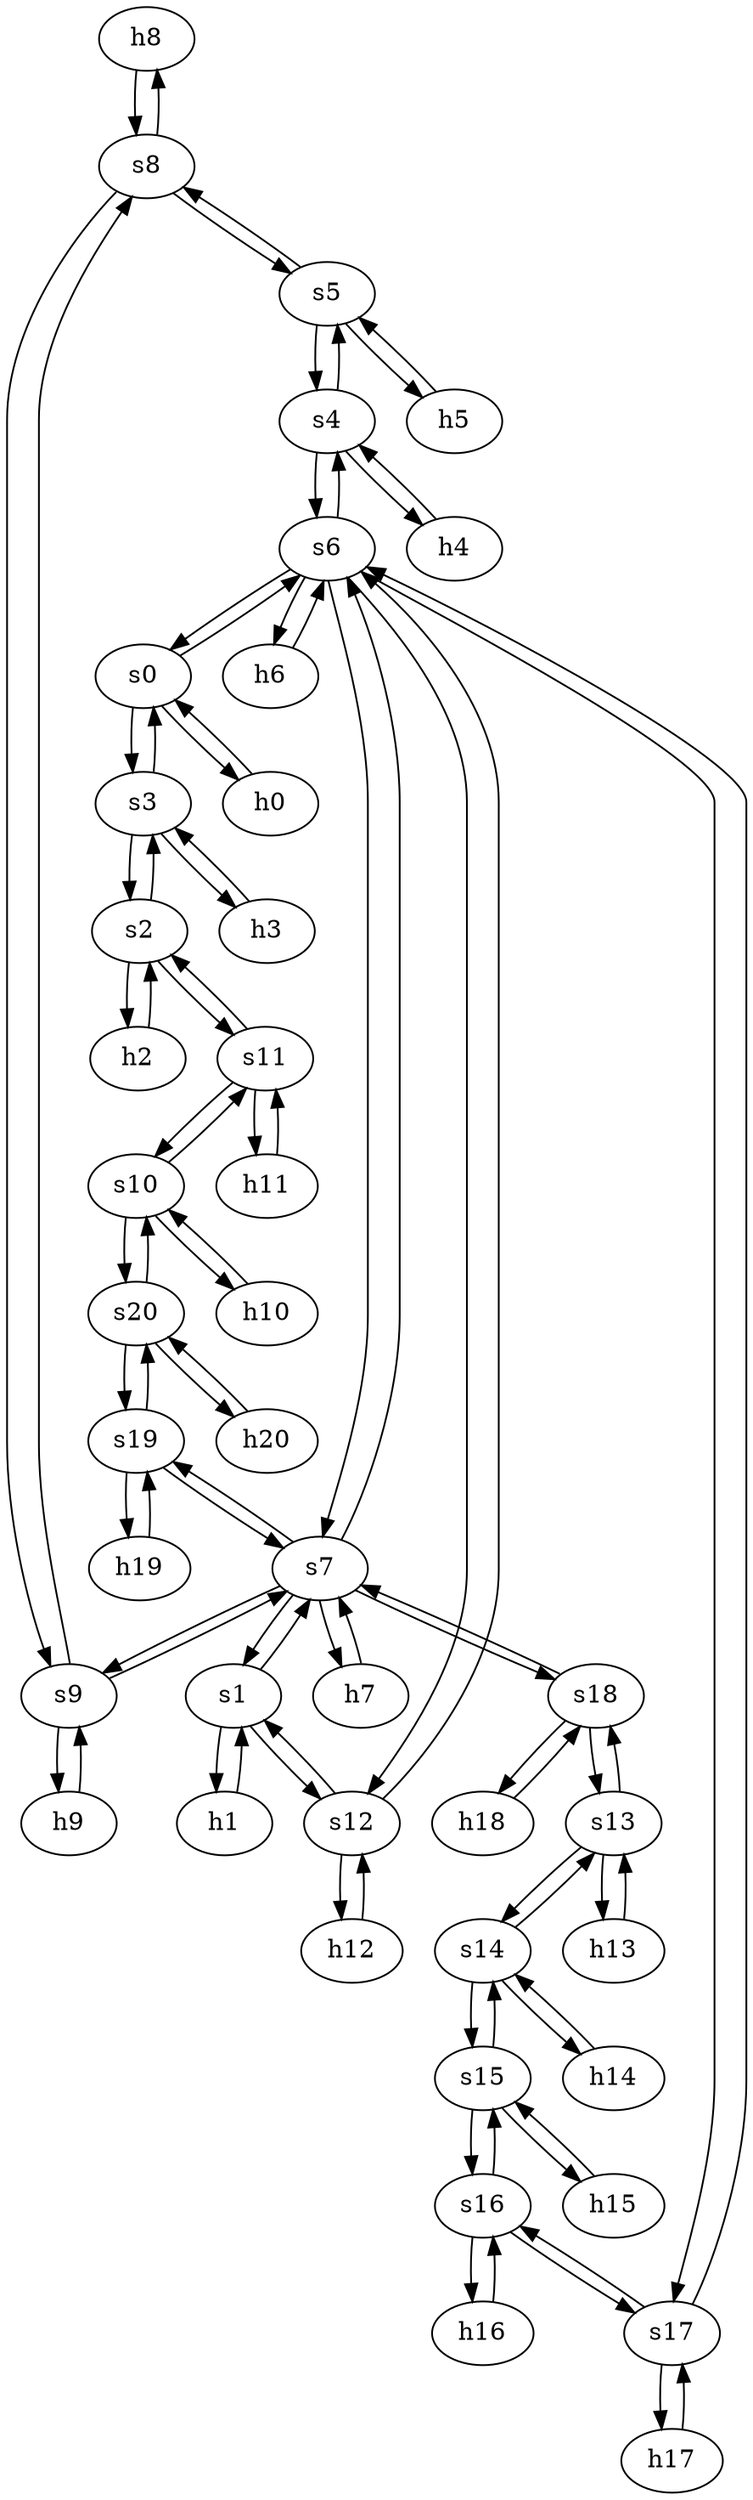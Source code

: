 strict digraph BELNET {
	h8	 [ip="111.0.8.8",
		mac="00:00:00:00:8:8",
		type=host];
	s8	 [id=8,
		type=switch];
	h8 -> s8	 [capacity="1Gbps",
		cost=1,
		dst_port=1,
		src_port=1];
	h9	 [ip="111.0.9.9",
		mac="00:00:00:00:9:9",
		type=host];
	s9	 [id=9,
		type=switch];
	h9 -> s9	 [capacity="1Gbps",
		cost=1,
		dst_port=1,
		src_port=1];
	h2	 [ip="111.0.2.2",
		mac="00:00:00:00:2:2",
		type=host];
	s2	 [id=2,
		type=switch];
	h2 -> s2	 [capacity="1Gbps",
		cost=1,
		dst_port=1,
		src_port=1];
	h3	 [ip="111.0.3.3",
		mac="00:00:00:00:3:3",
		type=host];
	s3	 [id=3,
		type=switch];
	h3 -> s3	 [capacity="1Gbps",
		cost=1,
		dst_port=1,
		src_port=1];
	h0	 [ip="111.0.0.0",
		mac="00:00:00:00:0:0",
		type=host];
	s0	 [id=0,
		type=switch];
	h0 -> s0	 [capacity="1Gbps",
		cost=1,
		dst_port=1,
		src_port=1];
	h1	 [ip="111.0.1.1",
		mac="00:00:00:00:1:1",
		type=host];
	s1	 [id=1,
		type=switch];
	h1 -> s1	 [capacity="1Gbps",
		cost=1,
		dst_port=1,
		src_port=1];
	h6	 [ip="111.0.6.6",
		mac="00:00:00:00:6:6",
		type=host];
	s6	 [id=6,
		type=switch];
	h6 -> s6	 [capacity="1Gbps",
		cost=1,
		dst_port=1,
		src_port=1];
	h7	 [ip="111.0.7.7",
		mac="00:00:00:00:7:7",
		type=host];
	s7	 [id=7,
		type=switch];
	h7 -> s7	 [capacity="1Gbps",
		cost=1,
		dst_port=1,
		src_port=1];
	h4	 [ip="111.0.4.4",
		mac="00:00:00:00:4:4",
		type=host];
	s4	 [id=4,
		type=switch];
	h4 -> s4	 [capacity="1Gbps",
		cost=1,
		dst_port=1,
		src_port=1];
	h5	 [ip="111.0.5.5",
		mac="00:00:00:00:5:5",
		type=host];
	s5	 [id=5,
		type=switch];
	h5 -> s5	 [capacity="1Gbps",
		cost=1,
		dst_port=1,
		src_port=1];
	s9 -> h9	 [capacity="1Gbps",
		cost=1,
		dst_port=1,
		src_port=1];
	s9 -> s7	 [capacity="1Gbps",
		cost=1,
		dst_port=9,
		src_port=2];
	s9 -> s8	 [capacity="1Gbps",
		cost=1,
		dst_port=3,
		src_port=3];
	s8 -> s5	 [capacity="1Gbps",
		cost=1,
		dst_port=4,
		src_port=2];
	s8 -> s9	 [capacity="1Gbps",
		cost=1,
		dst_port=3,
		src_port=3];
	s8 -> h8	 [capacity="1Gbps",
		cost=1,
		dst_port=1,
		src_port=1];
	s3 -> s2	 [capacity="1Gbps",
		cost=1,
		dst_port=3,
		src_port=4];
	s3 -> s0	 [capacity="1Gbps",
		cost=1,
		dst_port=3,
		src_port=3];
	s3 -> h3	 [capacity="1Gbps",
		cost=1,
		dst_port=1,
		src_port=1];
	s11	 [id=11,
		type=switch];
	s2 -> s11	 [capacity="1Gbps",
		cost=1,
		dst_port=2,
		src_port=2];
	s2 -> h2	 [capacity="1Gbps",
		cost=1,
		dst_port=1,
		src_port=1];
	s2 -> s3	 [capacity="1Gbps",
		cost=1,
		dst_port=4,
		src_port=3];
	s1 -> s7	 [capacity="1Gbps",
		cost=1,
		dst_port=2,
		src_port=3];
	s1 -> h1	 [capacity="1Gbps",
		cost=1,
		dst_port=1,
		src_port=1];
	s12	 [id=12,
		type=switch];
	s1 -> s12	 [capacity="1Gbps",
		cost=1,
		dst_port=2,
		src_port=2];
	s0 -> h0	 [capacity="1Gbps",
		cost=1,
		dst_port=1,
		src_port=1];
	s0 -> s3	 [capacity="1Gbps",
		cost=1,
		dst_port=3,
		src_port=3];
	s0 -> s6	 [capacity="1Gbps",
		cost=1,
		dst_port=2,
		src_port=4];
	s18	 [id=18,
		type=switch];
	s7 -> s18	 [capacity="1Gbps",
		cost=1,
		dst_port=2,
		src_port=7];
	s19	 [id=19,
		type=switch];
	s7 -> s19	 [capacity="1Gbps",
		cost=1,
		dst_port=2,
		src_port=8];
	s7 -> s1	 [capacity="1Gbps",
		cost=1,
		dst_port=3,
		src_port=2];
	s7 -> h7	 [capacity="1Gbps",
		cost=1,
		dst_port=1,
		src_port=1];
	s7 -> s6	 [capacity="1Gbps",
		cost=1,
		dst_port=9,
		src_port=6];
	s7 -> s9	 [capacity="1Gbps",
		cost=1,
		dst_port=2,
		src_port=9];
	s6 -> s4	 [capacity="1Gbps",
		cost=1,
		dst_port=4,
		src_port=3];
	s17	 [id=17,
		type=switch];
	s6 -> s17	 [capacity="1Gbps",
		cost=1,
		dst_port=2,
		src_port=4];
	s6 -> s7	 [capacity="1Gbps",
		cost=1,
		dst_port=6,
		src_port=9];
	s6 -> h6	 [capacity="1Gbps",
		cost=1,
		dst_port=1,
		src_port=1];
	s6 -> s12	 [capacity="1Gbps",
		cost=1,
		dst_port=3,
		src_port=5];
	s6 -> s0	 [capacity="1Gbps",
		cost=1,
		dst_port=4,
		src_port=2];
	s5 -> s4	 [capacity="1Gbps",
		cost=1,
		dst_port=3,
		src_port=3];
	s5 -> s8	 [capacity="1Gbps",
		cost=1,
		dst_port=2,
		src_port=4];
	s5 -> h5	 [capacity="1Gbps",
		cost=1,
		dst_port=1,
		src_port=1];
	s4 -> h4	 [capacity="1Gbps",
		cost=1,
		dst_port=1,
		src_port=1];
	s4 -> s6	 [capacity="1Gbps",
		cost=1,
		dst_port=3,
		src_port=4];
	s4 -> s5	 [capacity="1Gbps",
		cost=1,
		dst_port=3,
		src_port=3];
	h20	 [ip="111.0.20.20",
		mac="00:00:00:00:20:20",
		type=host];
	s20	 [id=20,
		type=switch];
	h20 -> s20	 [capacity="1Gbps",
		cost=1,
		dst_port=1,
		src_port=1];
	s19 -> s7	 [capacity="1Gbps",
		cost=1,
		dst_port=8,
		src_port=2];
	s19 -> s20	 [capacity="1Gbps",
		cost=1,
		dst_port=3,
		src_port=3];
	h19	 [ip="111.0.19.19",
		mac="00:00:00:00:19:19",
		type=host];
	s19 -> h19	 [capacity="1Gbps",
		cost=1,
		dst_port=1,
		src_port=1];
	s18 -> s7	 [capacity="1Gbps",
		cost=1,
		dst_port=7,
		src_port=2];
	h18	 [ip="111.0.18.18",
		mac="00:00:00:00:18:18",
		type=host];
	s18 -> h18	 [capacity="1Gbps",
		cost=1,
		dst_port=1,
		src_port=1];
	s13	 [id=13,
		type=switch];
	s18 -> s13	 [capacity="1Gbps",
		cost=1,
		dst_port=2,
		src_port=3];
	s13 -> s18	 [capacity="1Gbps",
		cost=1,
		dst_port=3,
		src_port=2];
	s14	 [id=14,
		type=switch];
	s13 -> s14	 [capacity="1Gbps",
		cost=1,
		dst_port=2,
		src_port=3];
	h13	 [ip="111.0.13.13",
		mac="00:00:00:00:13:13",
		type=host];
	s13 -> h13	 [capacity="1Gbps",
		cost=1,
		dst_port=1,
		src_port=1];
	s12 -> s1	 [capacity="1Gbps",
		cost=1,
		dst_port=2,
		src_port=2];
	s12 -> s6	 [capacity="1Gbps",
		cost=1,
		dst_port=5,
		src_port=3];
	h12	 [ip="111.0.12.12",
		mac="00:00:00:00:12:12",
		type=host];
	s12 -> h12	 [capacity="1Gbps",
		cost=1,
		dst_port=1,
		src_port=1];
	s10	 [id=10,
		type=switch];
	s11 -> s10	 [capacity="1Gbps",
		cost=1,
		dst_port=2,
		src_port=3];
	h11	 [ip="111.0.11.11",
		mac="00:00:00:00:11:11",
		type=host];
	s11 -> h11	 [capacity="1Gbps",
		cost=1,
		dst_port=1,
		src_port=1];
	s11 -> s2	 [capacity="1Gbps",
		cost=1,
		dst_port=2,
		src_port=2];
	h10	 [ip="111.0.10.10",
		mac="00:00:00:00:10:10",
		type=host];
	s10 -> h10	 [capacity="1Gbps",
		cost=1,
		dst_port=1,
		src_port=1];
	s10 -> s11	 [capacity="1Gbps",
		cost=1,
		dst_port=3,
		src_port=2];
	s10 -> s20	 [capacity="1Gbps",
		cost=1,
		dst_port=2,
		src_port=3];
	s16	 [id=16,
		type=switch];
	s17 -> s16	 [capacity="1Gbps",
		cost=1,
		dst_port=4,
		src_port=4];
	h17	 [ip="111.0.17.17",
		mac="00:00:00:00:17:17",
		type=host];
	s17 -> h17	 [capacity="1Gbps",
		cost=1,
		dst_port=1,
		src_port=1];
	s17 -> s6	 [capacity="1Gbps",
		cost=1,
		dst_port=4,
		src_port=2];
	s16 -> s17	 [capacity="1Gbps",
		cost=1,
		dst_port=4,
		src_port=4];
	s15	 [id=15,
		type=switch];
	s16 -> s15	 [capacity="1Gbps",
		cost=1,
		dst_port=4,
		src_port=2];
	h16	 [ip="111.0.16.16",
		mac="00:00:00:00:16:16",
		type=host];
	s16 -> h16	 [capacity="1Gbps",
		cost=1,
		dst_port=1,
		src_port=1];
	s15 -> s14	 [capacity="1Gbps",
		cost=1,
		dst_port=4,
		src_port=3];
	s15 -> s16	 [capacity="1Gbps",
		cost=1,
		dst_port=2,
		src_port=4];
	h15	 [ip="111.0.15.15",
		mac="00:00:00:00:15:15",
		type=host];
	s15 -> h15	 [capacity="1Gbps",
		cost=1,
		dst_port=1,
		src_port=1];
	s14 -> s15	 [capacity="1Gbps",
		cost=1,
		dst_port=3,
		src_port=4];
	h14	 [ip="111.0.14.14",
		mac="00:00:00:00:14:14",
		type=host];
	s14 -> h14	 [capacity="1Gbps",
		cost=1,
		dst_port=1,
		src_port=1];
	s14 -> s13	 [capacity="1Gbps",
		cost=1,
		dst_port=3,
		src_port=2];
	h18 -> s18	 [capacity="1Gbps",
		cost=1,
		dst_port=1,
		src_port=1];
	h19 -> s19	 [capacity="1Gbps",
		cost=1,
		dst_port=1,
		src_port=1];
	h10 -> s10	 [capacity="1Gbps",
		cost=1,
		dst_port=1,
		src_port=1];
	h11 -> s11	 [capacity="1Gbps",
		cost=1,
		dst_port=1,
		src_port=1];
	h12 -> s12	 [capacity="1Gbps",
		cost=1,
		dst_port=1,
		src_port=1];
	h13 -> s13	 [capacity="1Gbps",
		cost=1,
		dst_port=1,
		src_port=1];
	h14 -> s14	 [capacity="1Gbps",
		cost=1,
		dst_port=1,
		src_port=1];
	h15 -> s15	 [capacity="1Gbps",
		cost=1,
		dst_port=1,
		src_port=1];
	h16 -> s16	 [capacity="1Gbps",
		cost=1,
		dst_port=1,
		src_port=1];
	h17 -> s17	 [capacity="1Gbps",
		cost=1,
		dst_port=1,
		src_port=1];
	s20 -> s10	 [capacity="1Gbps",
		cost=1,
		dst_port=3,
		src_port=2];
	s20 -> s19	 [capacity="1Gbps",
		cost=1,
		dst_port=3,
		src_port=3];
	s20 -> h20	 [capacity="1Gbps",
		cost=1,
		dst_port=1,
		src_port=1];
}
